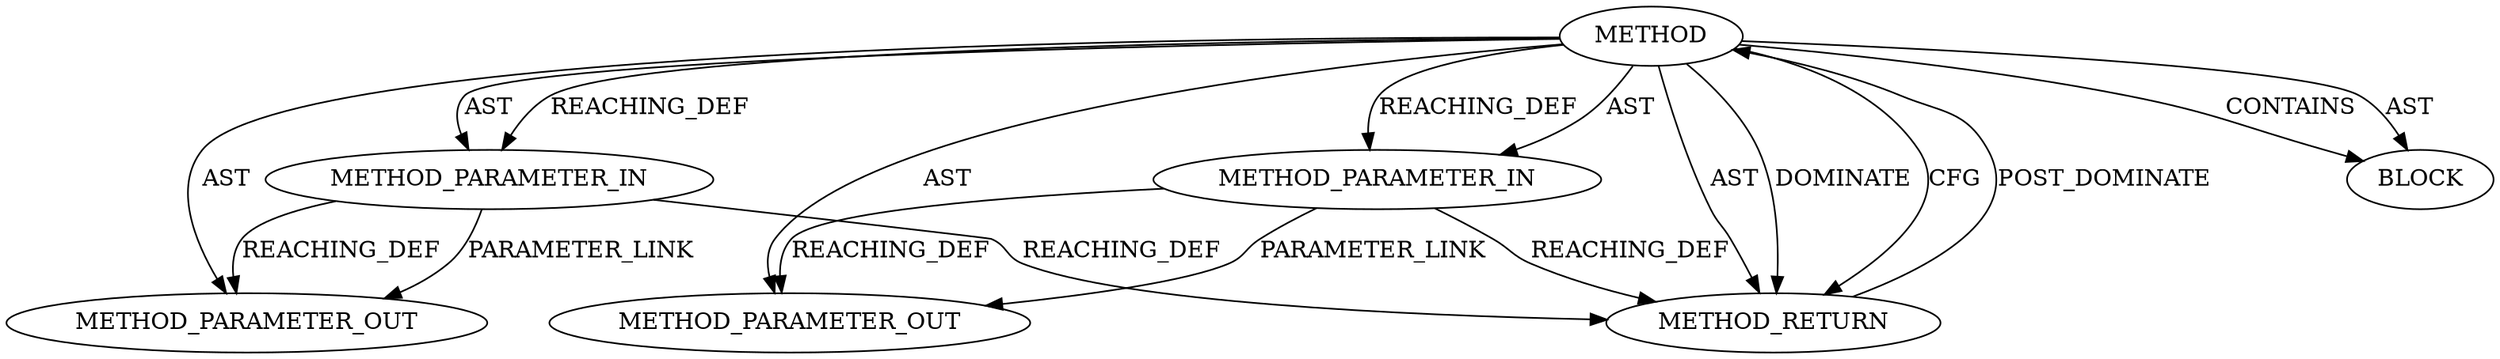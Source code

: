 digraph {
  22225 [label=METHOD_PARAMETER_OUT ORDER=1 CODE="p1" IS_VARIADIC=false TYPE_FULL_NAME="ANY" EVALUATION_STRATEGY="BY_VALUE" INDEX=1 NAME="p1"]
  20550 [label=METHOD_PARAMETER_IN ORDER=2 CODE="p2" IS_VARIADIC=false TYPE_FULL_NAME="ANY" EVALUATION_STRATEGY="BY_VALUE" INDEX=2 NAME="p2"]
  20548 [label=METHOD AST_PARENT_TYPE="NAMESPACE_BLOCK" AST_PARENT_FULL_NAME="<global>" ORDER=0 CODE="<empty>" FULL_NAME="__skb_queue_tail" IS_EXTERNAL=true FILENAME="<empty>" SIGNATURE="" NAME="__skb_queue_tail"]
  22226 [label=METHOD_PARAMETER_OUT ORDER=2 CODE="p2" IS_VARIADIC=false TYPE_FULL_NAME="ANY" EVALUATION_STRATEGY="BY_VALUE" INDEX=2 NAME="p2"]
  20549 [label=METHOD_PARAMETER_IN ORDER=1 CODE="p1" IS_VARIADIC=false TYPE_FULL_NAME="ANY" EVALUATION_STRATEGY="BY_VALUE" INDEX=1 NAME="p1"]
  20551 [label=BLOCK ORDER=1 ARGUMENT_INDEX=1 CODE="<empty>" TYPE_FULL_NAME="ANY"]
  20552 [label=METHOD_RETURN ORDER=2 CODE="RET" TYPE_FULL_NAME="ANY" EVALUATION_STRATEGY="BY_VALUE"]
  20548 -> 20551 [label=CONTAINS ]
  20550 -> 22226 [label=PARAMETER_LINK ]
  20548 -> 20549 [label=AST ]
  20548 -> 20552 [label=AST ]
  20550 -> 22226 [label=REACHING_DEF VARIABLE="p2"]
  20549 -> 22225 [label=PARAMETER_LINK ]
  20548 -> 20551 [label=AST ]
  20548 -> 22226 [label=AST ]
  20548 -> 20552 [label=DOMINATE ]
  20550 -> 20552 [label=REACHING_DEF VARIABLE="p2"]
  20549 -> 20552 [label=REACHING_DEF VARIABLE="p1"]
  20548 -> 22225 [label=AST ]
  20549 -> 22225 [label=REACHING_DEF VARIABLE="p1"]
  20548 -> 20550 [label=REACHING_DEF VARIABLE=""]
  20548 -> 20552 [label=CFG ]
  20548 -> 20550 [label=AST ]
  20552 -> 20548 [label=POST_DOMINATE ]
  20548 -> 20549 [label=REACHING_DEF VARIABLE=""]
}
